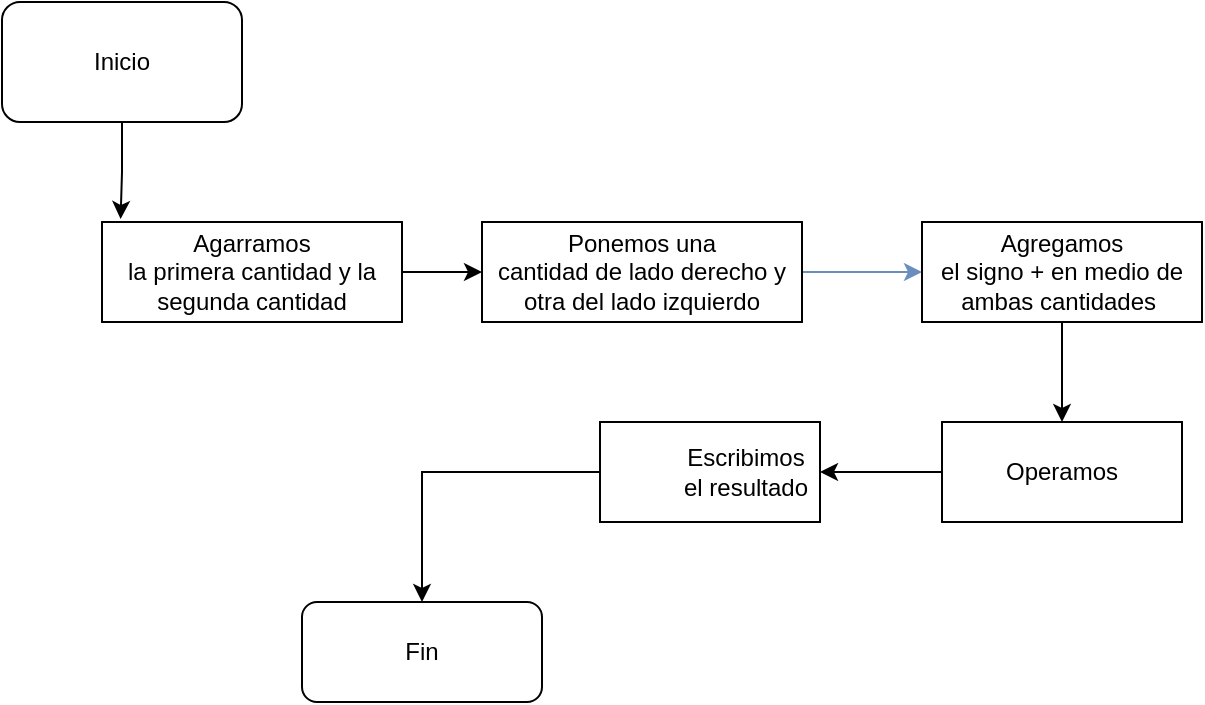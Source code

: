 <mxfile version="21.0.8" type="device"><diagram id="C5RBs43oDa-KdzZeNtuy" name="Page-1"><mxGraphModel dx="667" dy="408" grid="1" gridSize="10" guides="1" tooltips="1" connect="1" arrows="1" fold="1" page="1" pageScale="1" pageWidth="827" pageHeight="1169" math="0" shadow="0"><root><mxCell id="WIyWlLk6GJQsqaUBKTNV-0"/><mxCell id="WIyWlLk6GJQsqaUBKTNV-1" parent="WIyWlLk6GJQsqaUBKTNV-0"/><mxCell id="UmzdDtF1UtnN_uIKSqwC-15" style="edgeStyle=orthogonalEdgeStyle;rounded=0;orthogonalLoop=1;jettySize=auto;html=1;entryX=0.062;entryY=-0.03;entryDx=0;entryDy=0;entryPerimeter=0;" edge="1" parent="WIyWlLk6GJQsqaUBKTNV-1" source="UmzdDtF1UtnN_uIKSqwC-4" target="UmzdDtF1UtnN_uIKSqwC-5"><mxGeometry relative="1" as="geometry"/></mxCell><mxCell id="UmzdDtF1UtnN_uIKSqwC-4" value="Inicio" style="rounded=1;whiteSpace=wrap;html=1;" vertex="1" parent="WIyWlLk6GJQsqaUBKTNV-1"><mxGeometry x="60" y="20" width="120" height="60" as="geometry"/></mxCell><mxCell id="UmzdDtF1UtnN_uIKSqwC-7" style="edgeStyle=orthogonalEdgeStyle;rounded=0;orthogonalLoop=1;jettySize=auto;html=1;" edge="1" parent="WIyWlLk6GJQsqaUBKTNV-1" source="UmzdDtF1UtnN_uIKSqwC-5" target="UmzdDtF1UtnN_uIKSqwC-8"><mxGeometry relative="1" as="geometry"><mxPoint x="300" y="155" as="targetPoint"/></mxGeometry></mxCell><mxCell id="UmzdDtF1UtnN_uIKSqwC-5" value="&lt;p class=&quot;MsoListParagraph&quot;&gt;&lt;span lang=&quot;ES&quot;&gt;Agarramos&lt;br&gt;la primera cantidad y la segunda cantidad&lt;/span&gt;&lt;/p&gt;" style="rounded=0;whiteSpace=wrap;html=1;" vertex="1" parent="WIyWlLk6GJQsqaUBKTNV-1"><mxGeometry x="110" y="130" width="150" height="50" as="geometry"/></mxCell><mxCell id="UmzdDtF1UtnN_uIKSqwC-9" style="edgeStyle=orthogonalEdgeStyle;rounded=0;orthogonalLoop=1;jettySize=auto;html=1;exitX=1;exitY=0.5;exitDx=0;exitDy=0;fillColor=#dae8fc;strokeColor=#6c8ebf;" edge="1" parent="WIyWlLk6GJQsqaUBKTNV-1" source="UmzdDtF1UtnN_uIKSqwC-8" target="UmzdDtF1UtnN_uIKSqwC-10"><mxGeometry relative="1" as="geometry"><mxPoint x="500" y="155" as="targetPoint"/></mxGeometry></mxCell><mxCell id="UmzdDtF1UtnN_uIKSqwC-8" value="&lt;p class=&quot;MsoListParagraph&quot;&gt;&lt;span lang=&quot;ES&quot;&gt;Ponemos una&lt;br&gt;cantidad de lado derecho y otra del lado izquierdo&lt;/span&gt;&lt;/p&gt;" style="rounded=0;whiteSpace=wrap;html=1;" vertex="1" parent="WIyWlLk6GJQsqaUBKTNV-1"><mxGeometry x="300" y="130" width="160" height="50" as="geometry"/></mxCell><mxCell id="UmzdDtF1UtnN_uIKSqwC-11" style="edgeStyle=orthogonalEdgeStyle;rounded=0;orthogonalLoop=1;jettySize=auto;html=1;" edge="1" parent="WIyWlLk6GJQsqaUBKTNV-1" source="UmzdDtF1UtnN_uIKSqwC-10" target="UmzdDtF1UtnN_uIKSqwC-12"><mxGeometry relative="1" as="geometry"><mxPoint x="590" y="230" as="targetPoint"/></mxGeometry></mxCell><mxCell id="UmzdDtF1UtnN_uIKSqwC-10" value="&lt;p class=&quot;MsoListParagraph&quot;&gt;&lt;span lang=&quot;ES&quot;&gt;Agregamos&lt;br&gt;el signo + en medio de ambas cantidades&amp;nbsp;&lt;/span&gt;&lt;/p&gt;" style="rounded=0;whiteSpace=wrap;html=1;" vertex="1" parent="WIyWlLk6GJQsqaUBKTNV-1"><mxGeometry x="520" y="130" width="140" height="50" as="geometry"/></mxCell><mxCell id="UmzdDtF1UtnN_uIKSqwC-13" style="edgeStyle=orthogonalEdgeStyle;rounded=0;orthogonalLoop=1;jettySize=auto;html=1;exitX=0;exitY=0.5;exitDx=0;exitDy=0;" edge="1" parent="WIyWlLk6GJQsqaUBKTNV-1" source="UmzdDtF1UtnN_uIKSqwC-12" target="UmzdDtF1UtnN_uIKSqwC-14"><mxGeometry relative="1" as="geometry"><mxPoint x="490" y="255" as="targetPoint"/></mxGeometry></mxCell><mxCell id="UmzdDtF1UtnN_uIKSqwC-12" value="&lt;p class=&quot;MsoListParagraph&quot;&gt;&lt;span lang=&quot;ES&quot;&gt;Operamos&lt;/span&gt;&lt;/p&gt;" style="rounded=0;whiteSpace=wrap;html=1;" vertex="1" parent="WIyWlLk6GJQsqaUBKTNV-1"><mxGeometry x="530" y="230" width="120" height="50" as="geometry"/></mxCell><mxCell id="UmzdDtF1UtnN_uIKSqwC-18" style="edgeStyle=orthogonalEdgeStyle;rounded=0;orthogonalLoop=1;jettySize=auto;html=1;exitX=0;exitY=0.5;exitDx=0;exitDy=0;entryX=0.5;entryY=0;entryDx=0;entryDy=0;" edge="1" parent="WIyWlLk6GJQsqaUBKTNV-1" source="UmzdDtF1UtnN_uIKSqwC-14" target="UmzdDtF1UtnN_uIKSqwC-16"><mxGeometry relative="1" as="geometry"><mxPoint x="280" y="255" as="targetPoint"/></mxGeometry></mxCell><mxCell id="UmzdDtF1UtnN_uIKSqwC-14" value="&lt;p style=&quot;margin-left:27.0pt;mso-add-space:auto;&lt;br/&gt;text-indent:-27.0pt;mso-list:l0 level1 lfo1&quot; class=&quot;MsoListParagraph&quot;&gt;&lt;span lang=&quot;ES&quot;&gt;Escribimos&lt;br/&gt;el resultado&lt;/span&gt;&lt;/p&gt;" style="rounded=0;whiteSpace=wrap;html=1;" vertex="1" parent="WIyWlLk6GJQsqaUBKTNV-1"><mxGeometry x="359" y="230" width="110" height="50" as="geometry"/></mxCell><mxCell id="UmzdDtF1UtnN_uIKSqwC-16" value="Fin" style="rounded=1;whiteSpace=wrap;html=1;" vertex="1" parent="WIyWlLk6GJQsqaUBKTNV-1"><mxGeometry x="210" y="320" width="120" height="50" as="geometry"/></mxCell></root></mxGraphModel></diagram></mxfile>